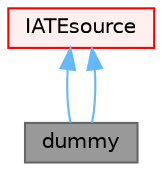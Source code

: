 digraph "dummy"
{
 // LATEX_PDF_SIZE
  bgcolor="transparent";
  edge [fontname=Helvetica,fontsize=10,labelfontname=Helvetica,labelfontsize=10];
  node [fontname=Helvetica,fontsize=10,shape=box,height=0.2,width=0.4];
  Node1 [id="Node000001",label="dummy",height=0.2,width=0.4,color="gray40", fillcolor="grey60", style="filled", fontcolor="black",tooltip=" "];
  Node2 -> Node1 [id="edge1_Node000001_Node000002",dir="back",color="steelblue1",style="solid",tooltip=" "];
  Node2 [id="Node000002",label="IATEsource",height=0.2,width=0.4,color="red", fillcolor="#FFF0F0", style="filled",URL="$classFoam_1_1diameterModels_1_1IATEsource.html",tooltip="IATE (Interfacial Area Transport Equation) bubble diameter model run-time selectable sources."];
  Node2 -> Node1 [id="edge2_Node000001_Node000002",dir="back",color="steelblue1",style="solid",tooltip=" "];
}
